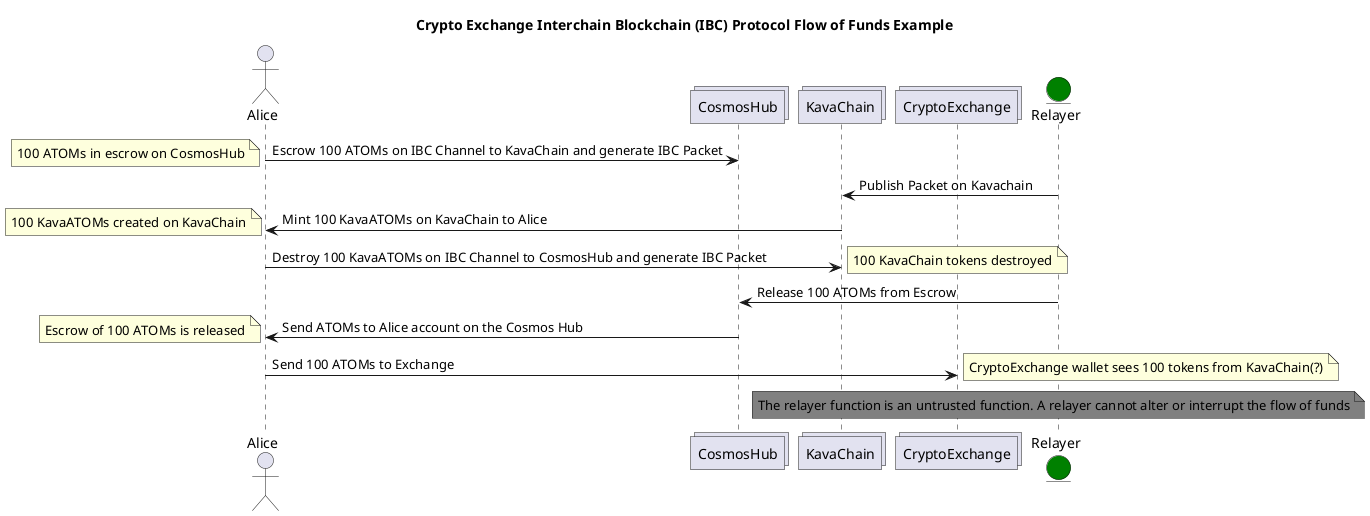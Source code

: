 @startuml
title Crypto Exchange Interchain Blockchain (IBC) Protocol Flow of Funds Example
actor   Alice
Collections CosmosHub
Collections KavaChain
Collections CryptoExchange
entity Relayer #Green


Alice -> CosmosHub : Escrow 100 ATOMs on IBC Channel to KavaChain and generate IBC Packet
note left: 100 ATOMs in escrow on CosmosHub
Relayer -> KavaChain : Publish Packet on Kavachain
KavaChain -> Alice : Mint 100 KavaATOMs on KavaChain to Alice
note left: 100 KavaATOMs created on KavaChain
Alice -> KavaChain : Destroy 100 KavaATOMs on IBC Channel to CosmosHub and generate IBC Packet
note right: 100 KavaChain tokens destroyed
Relayer -> CosmosHub: Release 100 ATOMs from Escrow
CosmosHub -> Alice: Send ATOMs to Alice account on the Cosmos Hub
note left: Escrow of 100 ATOMs is released
Alice -> CryptoExchange : Send 100 ATOMs to Exchange
note right: CryptoExchange wallet sees 100 tokens from KavaChain(?)

note over Relayer #grey: The relayer function is an untrusted function. A relayer cannot alter or interrupt the flow of funds


@enduml


